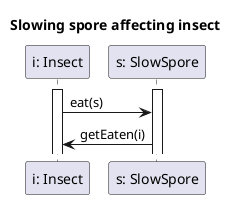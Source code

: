 @startuml InsectSpeedUp

title Slowing spore affecting insect

participant "i: Insect" as I
participant "s: SlowSpore" as Sp

activate I
activate Sp

I -> Sp : eat(s)
Sp -> I : getEaten(i)

@enduml